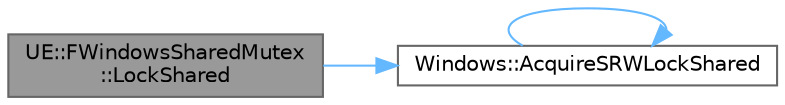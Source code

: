 digraph "UE::FWindowsSharedMutex::LockShared"
{
 // INTERACTIVE_SVG=YES
 // LATEX_PDF_SIZE
  bgcolor="transparent";
  edge [fontname=Helvetica,fontsize=10,labelfontname=Helvetica,labelfontsize=10];
  node [fontname=Helvetica,fontsize=10,shape=box,height=0.2,width=0.4];
  rankdir="LR";
  Node1 [id="Node000001",label="UE::FWindowsSharedMutex\l::LockShared",height=0.2,width=0.4,color="gray40", fillcolor="grey60", style="filled", fontcolor="black",tooltip=" "];
  Node1 -> Node2 [id="edge1_Node000001_Node000002",color="steelblue1",style="solid",tooltip=" "];
  Node2 [id="Node000002",label="Windows::AcquireSRWLockShared",height=0.2,width=0.4,color="grey40", fillcolor="white", style="filled",URL="$d5/d0f/namespaceWindows.html#a064fb193564e35d4a8b262e9b7ab06a6",tooltip=" "];
  Node2 -> Node2 [id="edge2_Node000002_Node000002",color="steelblue1",style="solid",tooltip=" "];
}
